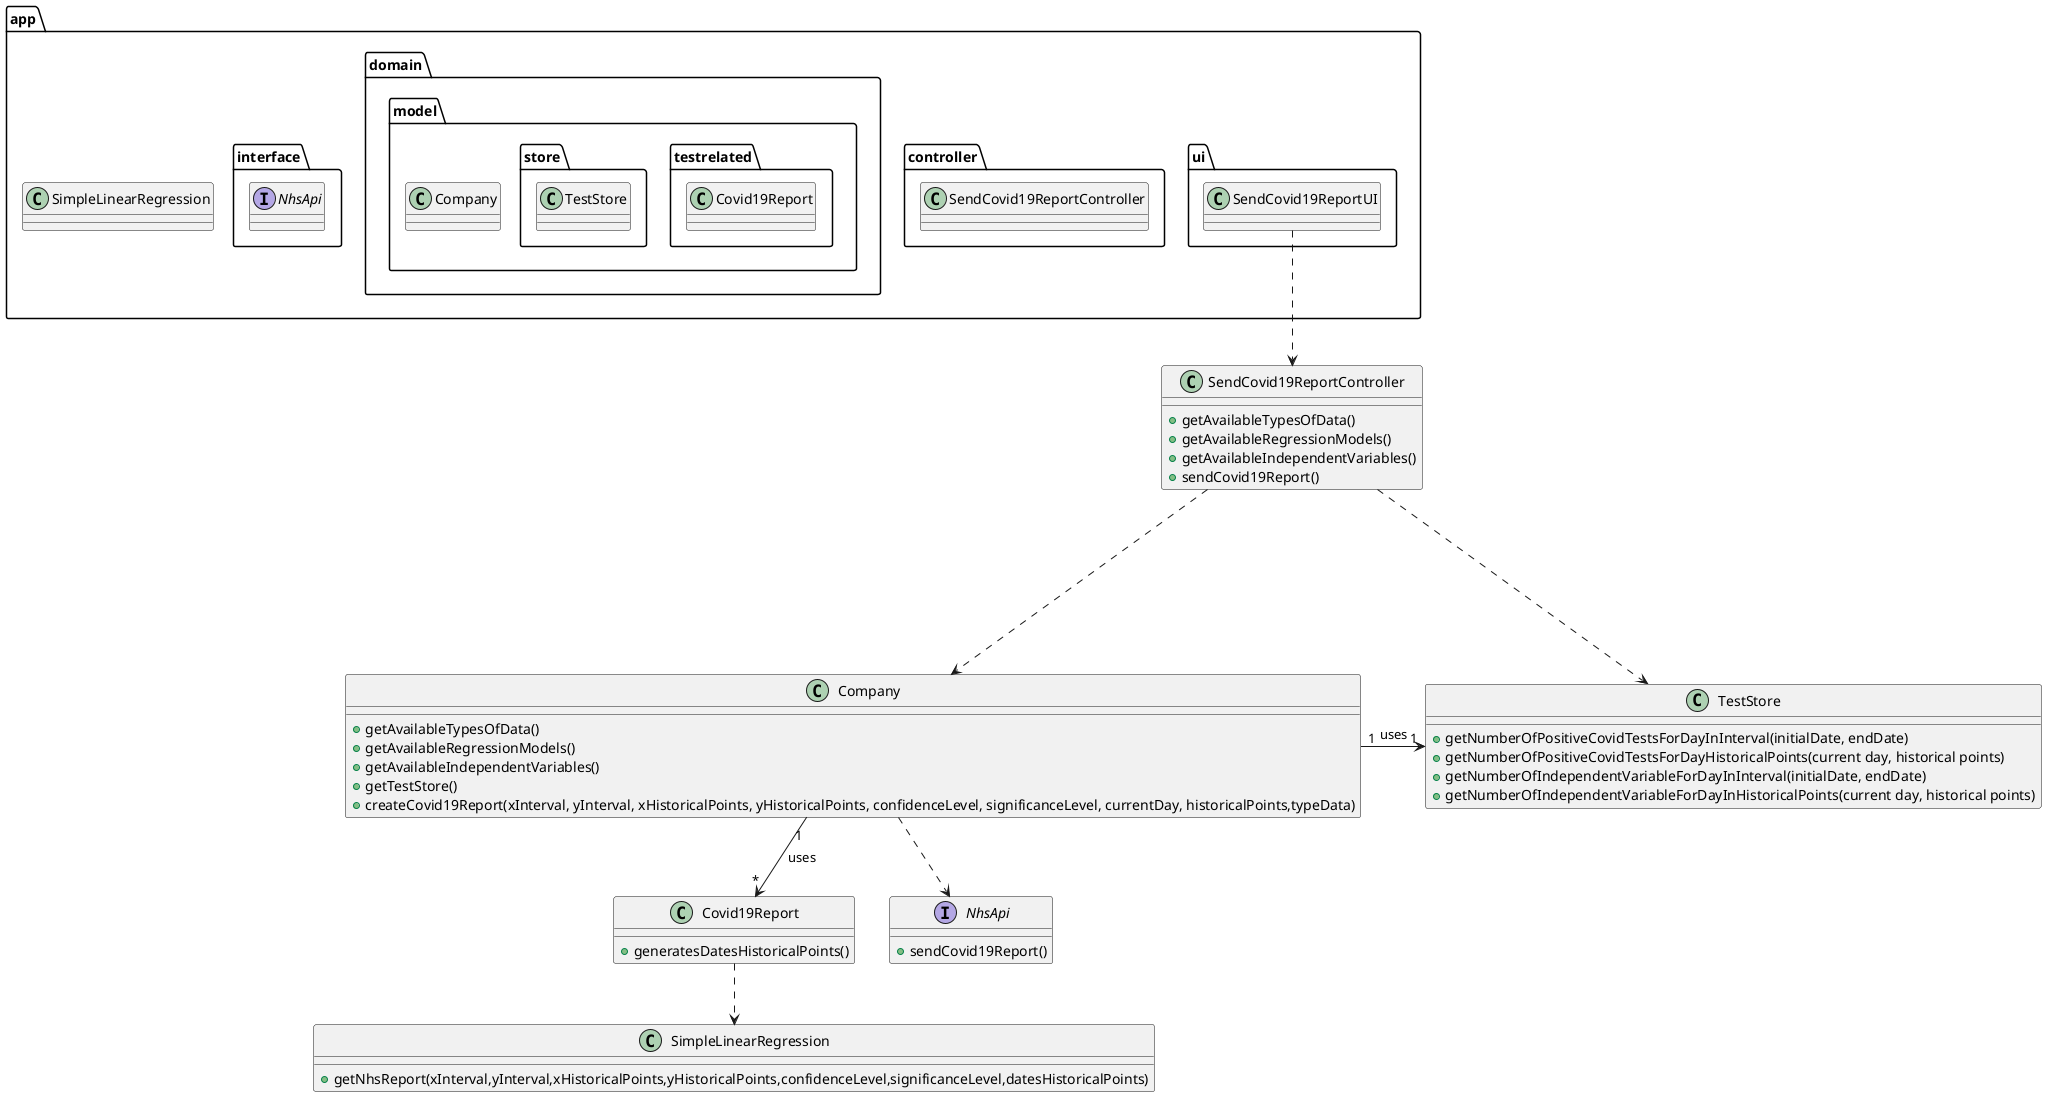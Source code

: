 @startuml
'https://plantuml.com/class-diagram

package app{
package ui{
class SendCovid19ReportUI
}

package controller{
class SendCovid19ReportController
}

package domain {
package model{
class Company
package testrelated{
class Covid19Report
}
package store{
class TestStore
}
}

}
class SimpleLinearRegression
package interface{
interface NhsApi
}
}

class SendCovid19ReportController {
+getAvailableTypesOfData()
+getAvailableRegressionModels()
+getAvailableIndependentVariables()
+sendCovid19Report()
}

class Company{
+getAvailableTypesOfData()
+getAvailableRegressionModels()
+getAvailableIndependentVariables()
+getTestStore()
+createCovid19Report(xInterval, yInterval, xHistoricalPoints, yHistoricalPoints, confidenceLevel, significanceLevel, currentDay, historicalPoints,typeData)
}

class TestStore{
+getNumberOfPositiveCovidTestsForDayInInterval(initialDate, endDate)
+getNumberOfPositiveCovidTestsForDayHistoricalPoints(current day, historical points)
+getNumberOfIndependentVariableForDayInInterval(initialDate, endDate)
+getNumberOfIndependentVariableForDayInHistoricalPoints(current day, historical points)
}

class Covid19Report{
+generatesDatesHistoricalPoints()
}

class SimpleLinearRegression{
+getNhsReport(xInterval,yInterval,xHistoricalPoints,yHistoricalPoints,confidenceLevel,significanceLevel,datesHistoricalPoints)
}

interface NhsApi{
+sendCovid19Report()
}

SendCovid19ReportUI ..> SendCovid19ReportController
SendCovid19ReportController ....> Company
SendCovid19ReportController ...> TestStore
Company"1" --> "*" Covid19Report : uses
Company "1" -> "1" TestStore : uses
Company ..> NhsApi
Covid19Report ..> SimpleLinearRegression


@enduml